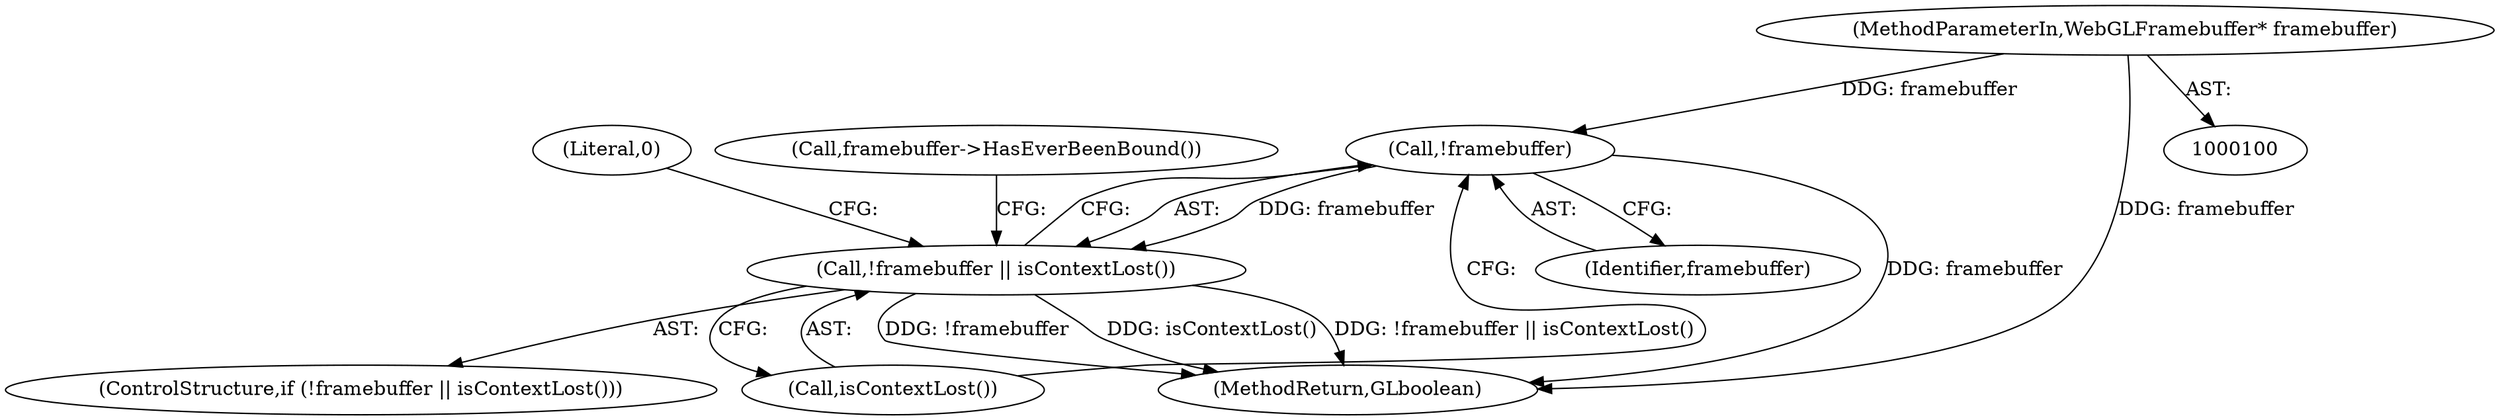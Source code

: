 digraph "1_Chrome_98095c718d7580b5d6715e5bfd8698234ecb4470_6@pointer" {
"1000105" [label="(Call,!framebuffer)"];
"1000101" [label="(MethodParameterIn,WebGLFramebuffer* framebuffer)"];
"1000104" [label="(Call,!framebuffer || isContextLost())"];
"1000122" [label="(MethodReturn,GLboolean)"];
"1000105" [label="(Call,!framebuffer)"];
"1000104" [label="(Call,!framebuffer || isContextLost())"];
"1000101" [label="(MethodParameterIn,WebGLFramebuffer* framebuffer)"];
"1000103" [label="(ControlStructure,if (!framebuffer || isContextLost()))"];
"1000109" [label="(Literal,0)"];
"1000107" [label="(Call,isContextLost())"];
"1000106" [label="(Identifier,framebuffer)"];
"1000112" [label="(Call,framebuffer->HasEverBeenBound())"];
"1000105" -> "1000104"  [label="AST: "];
"1000105" -> "1000106"  [label="CFG: "];
"1000106" -> "1000105"  [label="AST: "];
"1000107" -> "1000105"  [label="CFG: "];
"1000104" -> "1000105"  [label="CFG: "];
"1000105" -> "1000122"  [label="DDG: framebuffer"];
"1000105" -> "1000104"  [label="DDG: framebuffer"];
"1000101" -> "1000105"  [label="DDG: framebuffer"];
"1000101" -> "1000100"  [label="AST: "];
"1000101" -> "1000122"  [label="DDG: framebuffer"];
"1000104" -> "1000103"  [label="AST: "];
"1000104" -> "1000107"  [label="CFG: "];
"1000107" -> "1000104"  [label="AST: "];
"1000109" -> "1000104"  [label="CFG: "];
"1000112" -> "1000104"  [label="CFG: "];
"1000104" -> "1000122"  [label="DDG: isContextLost()"];
"1000104" -> "1000122"  [label="DDG: !framebuffer || isContextLost()"];
"1000104" -> "1000122"  [label="DDG: !framebuffer"];
}
